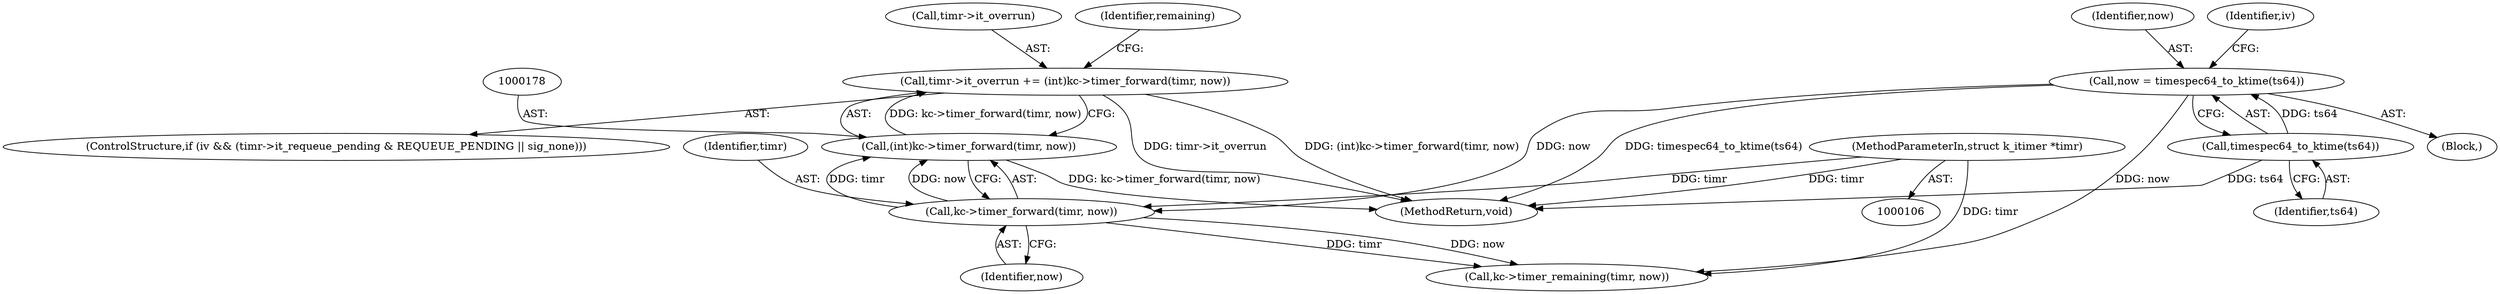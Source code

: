 digraph "1_linux_78c9c4dfbf8c04883941445a195276bb4bb92c76_2@pointer" {
"1000173" [label="(Call,timr->it_overrun += (int)kc->timer_forward(timr, now))"];
"1000177" [label="(Call,(int)kc->timer_forward(timr, now))"];
"1000179" [label="(Call,kc->timer_forward(timr, now))"];
"1000107" [label="(MethodParameterIn,struct k_itimer *timr)"];
"1000159" [label="(Call,now = timespec64_to_ktime(ts64))"];
"1000161" [label="(Call,timespec64_to_ktime(ts64))"];
"1000177" [label="(Call,(int)kc->timer_forward(timr, now))"];
"1000179" [label="(Call,kc->timer_forward(timr, now))"];
"1000107" [label="(MethodParameterIn,struct k_itimer *timr)"];
"1000163" [label="(ControlStructure,if (iv && (timr->it_requeue_pending & REQUEUE_PENDING || sig_none)))"];
"1000109" [label="(Block,)"];
"1000159" [label="(Call,now = timespec64_to_ktime(ts64))"];
"1000174" [label="(Call,timr->it_overrun)"];
"1000181" [label="(Identifier,now)"];
"1000160" [label="(Identifier,now)"];
"1000183" [label="(Identifier,remaining)"];
"1000173" [label="(Call,timr->it_overrun += (int)kc->timer_forward(timr, now))"];
"1000180" [label="(Identifier,timr)"];
"1000161" [label="(Call,timespec64_to_ktime(ts64))"];
"1000165" [label="(Identifier,iv)"];
"1000184" [label="(Call,kc->timer_remaining(timr, now))"];
"1000162" [label="(Identifier,ts64)"];
"1000210" [label="(MethodReturn,void)"];
"1000173" -> "1000163"  [label="AST: "];
"1000173" -> "1000177"  [label="CFG: "];
"1000174" -> "1000173"  [label="AST: "];
"1000177" -> "1000173"  [label="AST: "];
"1000183" -> "1000173"  [label="CFG: "];
"1000173" -> "1000210"  [label="DDG: (int)kc->timer_forward(timr, now)"];
"1000173" -> "1000210"  [label="DDG: timr->it_overrun"];
"1000177" -> "1000173"  [label="DDG: kc->timer_forward(timr, now)"];
"1000177" -> "1000179"  [label="CFG: "];
"1000178" -> "1000177"  [label="AST: "];
"1000179" -> "1000177"  [label="AST: "];
"1000177" -> "1000210"  [label="DDG: kc->timer_forward(timr, now)"];
"1000179" -> "1000177"  [label="DDG: timr"];
"1000179" -> "1000177"  [label="DDG: now"];
"1000179" -> "1000181"  [label="CFG: "];
"1000180" -> "1000179"  [label="AST: "];
"1000181" -> "1000179"  [label="AST: "];
"1000107" -> "1000179"  [label="DDG: timr"];
"1000159" -> "1000179"  [label="DDG: now"];
"1000179" -> "1000184"  [label="DDG: timr"];
"1000179" -> "1000184"  [label="DDG: now"];
"1000107" -> "1000106"  [label="AST: "];
"1000107" -> "1000210"  [label="DDG: timr"];
"1000107" -> "1000184"  [label="DDG: timr"];
"1000159" -> "1000109"  [label="AST: "];
"1000159" -> "1000161"  [label="CFG: "];
"1000160" -> "1000159"  [label="AST: "];
"1000161" -> "1000159"  [label="AST: "];
"1000165" -> "1000159"  [label="CFG: "];
"1000159" -> "1000210"  [label="DDG: timespec64_to_ktime(ts64)"];
"1000161" -> "1000159"  [label="DDG: ts64"];
"1000159" -> "1000184"  [label="DDG: now"];
"1000161" -> "1000162"  [label="CFG: "];
"1000162" -> "1000161"  [label="AST: "];
"1000161" -> "1000210"  [label="DDG: ts64"];
}

